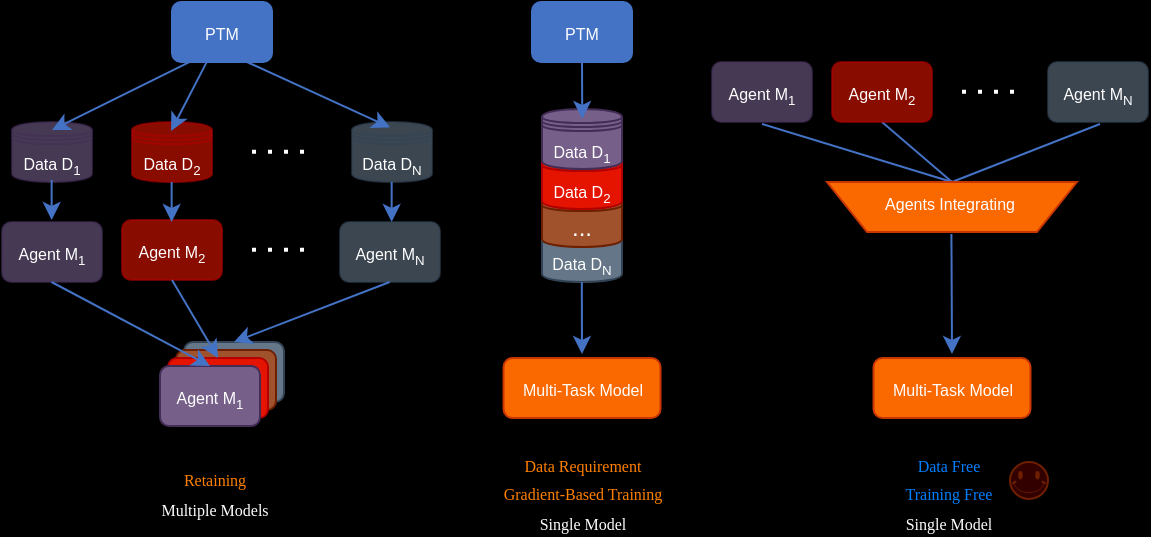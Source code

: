 <mxfile version="24.7.17">
  <diagram name="第 1 页" id="HCUVQpsvBnsszOfaJM8N">
    <mxGraphModel dx="946" dy="563" grid="0" gridSize="10" guides="1" tooltips="1" connect="1" arrows="1" fold="1" page="1" pageScale="1" pageWidth="827" pageHeight="1169" background="#000000" math="0" shadow="0">
      <root>
        <mxCell id="0" />
        <mxCell id="1" parent="0" />
        <mxCell id="VpYt9LzkhfkG9tVjbVdd-90" value="" style="rounded=1;whiteSpace=wrap;html=1;fillColor=#647687;strokeColor=#314354;fontColor=#ffffff;" vertex="1" parent="1">
          <mxGeometry x="286" y="630" width="50" height="30" as="geometry" />
        </mxCell>
        <mxCell id="VpYt9LzkhfkG9tVjbVdd-91" value="" style="rounded=1;whiteSpace=wrap;html=1;fillColor=#a0522d;strokeColor=#6D1F00;fontColor=#ffffff;" vertex="1" parent="1">
          <mxGeometry x="282" y="634" width="50" height="30" as="geometry" />
        </mxCell>
        <mxCell id="VpYt9LzkhfkG9tVjbVdd-50" value="&lt;font style=&quot;font-size: 8px;&quot;&gt;Data D&lt;sub&gt;N&lt;/sub&gt;&lt;/font&gt;" style="shape=datastore;whiteSpace=wrap;html=1;align=center;fillColor=#647687;strokeColor=#314354;fontColor=#ffffff;" vertex="1" parent="1">
          <mxGeometry x="465" y="571" width="40" height="29" as="geometry" />
        </mxCell>
        <mxCell id="VpYt9LzkhfkG9tVjbVdd-1" value="&lt;font color=&quot;#ffffff&quot; style=&quot;font-size: 8px;&quot;&gt;PTM&lt;/font&gt;" style="rounded=1;whiteSpace=wrap;html=1;fillColor=#4472C4;strokeColor=#4472C4;fontColor=#ffffff;" vertex="1" parent="1">
          <mxGeometry x="280" y="460" width="50" height="30" as="geometry" />
        </mxCell>
        <mxCell id="VpYt9LzkhfkG9tVjbVdd-3" value="&lt;font style=&quot;font-size: 8px;&quot;&gt;Data D&lt;sub&gt;1&lt;/sub&gt;&lt;/font&gt;" style="shape=datastore;whiteSpace=wrap;html=1;align=center;fillColor=#76608a;strokeColor=#432D57;opacity=60;fontColor=#ffffff;" vertex="1" parent="1">
          <mxGeometry x="200" y="520" width="40" height="30" as="geometry" />
        </mxCell>
        <mxCell id="VpYt9LzkhfkG9tVjbVdd-7" value="" style="endArrow=none;dashed=1;html=1;dashPattern=1 3;strokeWidth=2;rounded=0;strokeColor=#FFFFFF;" edge="1" parent="1">
          <mxGeometry width="50" height="50" relative="1" as="geometry">
            <mxPoint x="320" y="534.83" as="sourcePoint" />
            <mxPoint x="350" y="534.83" as="targetPoint" />
          </mxGeometry>
        </mxCell>
        <mxCell id="VpYt9LzkhfkG9tVjbVdd-9" value="" style="endArrow=classic;html=1;rounded=0;exitX=0.173;exitY=1.003;exitDx=0;exitDy=0;exitPerimeter=0;strokeColor=#4472C4;" edge="1" parent="1" source="VpYt9LzkhfkG9tVjbVdd-1">
          <mxGeometry width="50" height="50" relative="1" as="geometry">
            <mxPoint x="260" y="490" as="sourcePoint" />
            <mxPoint x="220" y="524" as="targetPoint" />
          </mxGeometry>
        </mxCell>
        <mxCell id="VpYt9LzkhfkG9tVjbVdd-11" value="&lt;font style=&quot;font-size: 8px;&quot;&gt;Data D&lt;sub&gt;2&lt;/sub&gt;&lt;/font&gt;" style="shape=datastore;whiteSpace=wrap;html=1;align=center;fillColor=#e51400;strokeColor=#B20000;opacity=60;fontColor=#ffffff;" vertex="1" parent="1">
          <mxGeometry x="260" y="520" width="40" height="30" as="geometry" />
        </mxCell>
        <mxCell id="VpYt9LzkhfkG9tVjbVdd-12" value="&lt;font style=&quot;font-size: 8px;&quot;&gt;Data D&lt;sub&gt;N&lt;/sub&gt;&lt;/font&gt;" style="shape=datastore;whiteSpace=wrap;html=1;align=center;fillColor=#647687;strokeColor=#314354;opacity=60;fontColor=#ffffff;" vertex="1" parent="1">
          <mxGeometry x="370" y="520" width="40" height="30" as="geometry" />
        </mxCell>
        <mxCell id="VpYt9LzkhfkG9tVjbVdd-14" value="" style="endArrow=classic;html=1;rounded=0;exitX=0.75;exitY=1;exitDx=0;exitDy=0;entryX=0.476;entryY=0.089;entryDx=0;entryDy=0;entryPerimeter=0;strokeColor=#4472C4;" edge="1" parent="1" source="VpYt9LzkhfkG9tVjbVdd-1" target="VpYt9LzkhfkG9tVjbVdd-12">
          <mxGeometry width="50" height="50" relative="1" as="geometry">
            <mxPoint x="320" y="490" as="sourcePoint" />
            <mxPoint x="390" y="520" as="targetPoint" />
          </mxGeometry>
        </mxCell>
        <mxCell id="VpYt9LzkhfkG9tVjbVdd-19" value="&lt;font style=&quot;font-size: 8px;&quot;&gt;Agent M&lt;sub&gt;1&lt;/sub&gt;&lt;/font&gt;" style="rounded=1;whiteSpace=wrap;html=1;fillColor=#76608a;strokeColor=#432D57;opacity=60;fontColor=#ffffff;" vertex="1" parent="1">
          <mxGeometry x="195" y="570" width="50" height="30" as="geometry" />
        </mxCell>
        <mxCell id="VpYt9LzkhfkG9tVjbVdd-20" value="&lt;font style=&quot;font-size: 8px;&quot;&gt;Agent M&lt;sub&gt;2&lt;/sub&gt;&lt;/font&gt;" style="rounded=1;whiteSpace=wrap;html=1;fillColor=#e51400;strokeColor=#B20000;opacity=60;fontColor=#ffffff;" vertex="1" parent="1">
          <mxGeometry x="255" y="569" width="50" height="30" as="geometry" />
        </mxCell>
        <mxCell id="VpYt9LzkhfkG9tVjbVdd-22" value="" style="endArrow=classic;html=1;rounded=0;strokeColor=#4472C4;" edge="1" parent="1">
          <mxGeometry width="50" height="50" relative="1" as="geometry">
            <mxPoint x="219.83" y="549" as="sourcePoint" />
            <mxPoint x="219.83" y="569" as="targetPoint" />
          </mxGeometry>
        </mxCell>
        <mxCell id="VpYt9LzkhfkG9tVjbVdd-23" value="" style="endArrow=classic;html=1;rounded=0;strokeColor=#4472C4;" edge="1" parent="1">
          <mxGeometry width="50" height="50" relative="1" as="geometry">
            <mxPoint x="279.83" y="550" as="sourcePoint" />
            <mxPoint x="279.83" y="570" as="targetPoint" />
          </mxGeometry>
        </mxCell>
        <mxCell id="VpYt9LzkhfkG9tVjbVdd-24" value="" style="endArrow=classic;html=1;rounded=0;strokeColor=#4472C4;" edge="1" parent="1">
          <mxGeometry width="50" height="50" relative="1" as="geometry">
            <mxPoint x="389.83" y="550" as="sourcePoint" />
            <mxPoint x="389.83" y="570" as="targetPoint" />
          </mxGeometry>
        </mxCell>
        <mxCell id="VpYt9LzkhfkG9tVjbVdd-25" value="" style="endArrow=none;dashed=1;html=1;dashPattern=1 3;strokeWidth=2;rounded=0;strokeColor=#FFFFFF;" edge="1" parent="1">
          <mxGeometry width="50" height="50" relative="1" as="geometry">
            <mxPoint x="320" y="583.83" as="sourcePoint" />
            <mxPoint x="350" y="583.83" as="targetPoint" />
          </mxGeometry>
        </mxCell>
        <mxCell id="VpYt9LzkhfkG9tVjbVdd-26" value="&lt;font style=&quot;font-size: 8px;&quot;&gt;Agent M&lt;sub&gt;N&lt;/sub&gt;&lt;/font&gt;" style="rounded=1;whiteSpace=wrap;html=1;fillColor=#647687;strokeColor=#314354;opacity=60;fontColor=#ffffff;" vertex="1" parent="1">
          <mxGeometry x="364" y="570" width="50" height="30" as="geometry" />
        </mxCell>
        <mxCell id="VpYt9LzkhfkG9tVjbVdd-10" value="" style="endArrow=classic;html=1;rounded=0;exitX=0.344;exitY=1.011;exitDx=0;exitDy=0;exitPerimeter=0;entryX=0.488;entryY=0.15;entryDx=0;entryDy=0;entryPerimeter=0;strokeColor=#4472C4;" edge="1" parent="1" source="VpYt9LzkhfkG9tVjbVdd-1" target="VpYt9LzkhfkG9tVjbVdd-11">
          <mxGeometry width="50" height="50" relative="1" as="geometry">
            <mxPoint x="310" y="490" as="sourcePoint" />
            <mxPoint x="280" y="520" as="targetPoint" />
          </mxGeometry>
        </mxCell>
        <mxCell id="VpYt9LzkhfkG9tVjbVdd-55" value="" style="edgeStyle=orthogonalEdgeStyle;rounded=0;orthogonalLoop=1;jettySize=auto;html=1;" edge="1" parent="1" target="VpYt9LzkhfkG9tVjbVdd-49">
          <mxGeometry relative="1" as="geometry">
            <mxPoint x="485" y="490" as="sourcePoint" />
          </mxGeometry>
        </mxCell>
        <mxCell id="VpYt9LzkhfkG9tVjbVdd-51" value="..." style="shape=datastore;whiteSpace=wrap;html=1;align=center;fillColor=#a0522d;strokeColor=#6D1F00;fontColor=#ffffff;" vertex="1" parent="1">
          <mxGeometry x="465" y="553.5" width="40" height="29" as="geometry" />
        </mxCell>
        <mxCell id="VpYt9LzkhfkG9tVjbVdd-49" value="&lt;font style=&quot;font-size: 8px;&quot;&gt;Data D&lt;sub&gt;2&lt;/sub&gt;&lt;/font&gt;" style="shape=datastore;whiteSpace=wrap;html=1;align=center;fillColor=#e51400;strokeColor=#B20000;fontColor=#ffffff;" vertex="1" parent="1">
          <mxGeometry x="465" y="533.5" width="40" height="30" as="geometry" />
        </mxCell>
        <mxCell id="VpYt9LzkhfkG9tVjbVdd-48" value="&lt;font style=&quot;font-size: 8px;&quot;&gt;Data D&lt;sub&gt;1&lt;/sub&gt;&lt;/font&gt;" style="shape=datastore;whiteSpace=wrap;html=1;align=center;fillColor=#76608a;strokeColor=#432D57;fontColor=#ffffff;" vertex="1" parent="1">
          <mxGeometry x="465" y="513.5" width="40" height="30" as="geometry" />
        </mxCell>
        <mxCell id="VpYt9LzkhfkG9tVjbVdd-52" value="" style="endArrow=classic;html=1;rounded=0;exitX=0.5;exitY=1;exitDx=0;exitDy=0;entryX=0.503;entryY=0.165;entryDx=0;entryDy=0;entryPerimeter=0;strokeColor=#4472C4;" edge="1" parent="1" target="VpYt9LzkhfkG9tVjbVdd-48">
          <mxGeometry width="50" height="50" relative="1" as="geometry">
            <mxPoint x="485" y="490" as="sourcePoint" />
            <mxPoint x="485" y="510" as="targetPoint" />
          </mxGeometry>
        </mxCell>
        <mxCell id="VpYt9LzkhfkG9tVjbVdd-71" value="" style="endArrow=none;dashed=1;html=1;dashPattern=1 3;strokeWidth=2;rounded=0;strokeColor=#FFFFFF;" edge="1" parent="1">
          <mxGeometry width="50" height="50" relative="1" as="geometry">
            <mxPoint x="675" y="504.83" as="sourcePoint" />
            <mxPoint x="705" y="504.83" as="targetPoint" />
          </mxGeometry>
        </mxCell>
        <mxCell id="VpYt9LzkhfkG9tVjbVdd-77" value="" style="endArrow=none;html=1;rounded=0;entryX=0.5;entryY=1;entryDx=0;entryDy=0;strokeColor=#4472C4;" edge="1" parent="1">
          <mxGeometry width="50" height="50" relative="1" as="geometry">
            <mxPoint x="670" y="550" as="sourcePoint" />
            <mxPoint x="575" y="521" as="targetPoint" />
          </mxGeometry>
        </mxCell>
        <mxCell id="VpYt9LzkhfkG9tVjbVdd-78" value="" style="endArrow=none;html=1;rounded=0;entryX=0.5;entryY=1;entryDx=0;entryDy=0;strokeColor=#4472C4;" edge="1" parent="1">
          <mxGeometry width="50" height="50" relative="1" as="geometry">
            <mxPoint x="670" y="550" as="sourcePoint" />
            <mxPoint x="635" y="520" as="targetPoint" />
          </mxGeometry>
        </mxCell>
        <mxCell id="VpYt9LzkhfkG9tVjbVdd-79" value="" style="endArrow=none;html=1;rounded=0;entryX=0.5;entryY=1;entryDx=0;entryDy=0;strokeColor=#4472C4;" edge="1" parent="1">
          <mxGeometry width="50" height="50" relative="1" as="geometry">
            <mxPoint x="670" y="550" as="sourcePoint" />
            <mxPoint x="744.0" y="521" as="targetPoint" />
          </mxGeometry>
        </mxCell>
        <mxCell id="VpYt9LzkhfkG9tVjbVdd-82" value="" style="shape=trapezoid;perimeter=trapezoidPerimeter;whiteSpace=wrap;html=1;fixedSize=1;fillColor=#fa6800;strokeColor=#C73500;rotation=-180;fontColor=#000000;" vertex="1" parent="1">
          <mxGeometry x="607.5" y="550" width="125" height="25" as="geometry" />
        </mxCell>
        <mxCell id="VpYt9LzkhfkG9tVjbVdd-89" value="" style="rounded=1;whiteSpace=wrap;html=1;fillColor=#e51400;strokeColor=#B20000;fontColor=#ffffff;" vertex="1" parent="1">
          <mxGeometry x="278" y="638" width="50" height="30" as="geometry" />
        </mxCell>
        <mxCell id="VpYt9LzkhfkG9tVjbVdd-86" value="&lt;font style=&quot;font-size: 8px;&quot;&gt;Agent M&lt;sub&gt;1&lt;/sub&gt;&lt;/font&gt;" style="rounded=1;whiteSpace=wrap;html=1;fillColor=#76608a;strokeColor=#432D57;fontColor=#ffffff;" vertex="1" parent="1">
          <mxGeometry x="274" y="642" width="50" height="30" as="geometry" />
        </mxCell>
        <mxCell id="VpYt9LzkhfkG9tVjbVdd-98" value="" style="endArrow=classic;html=1;rounded=0;entryX=0.5;entryY=0;entryDx=0;entryDy=0;strokeColor=#4472C4;" edge="1" parent="1" target="VpYt9LzkhfkG9tVjbVdd-86">
          <mxGeometry width="50" height="50" relative="1" as="geometry">
            <mxPoint x="219.76" y="600" as="sourcePoint" />
            <mxPoint x="280" y="630" as="targetPoint" />
          </mxGeometry>
        </mxCell>
        <mxCell id="VpYt9LzkhfkG9tVjbVdd-99" value="" style="endArrow=classic;html=1;rounded=0;entryX=0.5;entryY=0;entryDx=0;entryDy=0;strokeColor=#4472C4;" edge="1" parent="1" target="VpYt9LzkhfkG9tVjbVdd-89">
          <mxGeometry width="50" height="50" relative="1" as="geometry">
            <mxPoint x="280" y="599" as="sourcePoint" />
            <mxPoint x="300" y="620" as="targetPoint" />
          </mxGeometry>
        </mxCell>
        <mxCell id="VpYt9LzkhfkG9tVjbVdd-101" value="" style="endArrow=classic;html=1;rounded=0;entryX=0.5;entryY=0;entryDx=0;entryDy=0;strokeColor=#4472C4;" edge="1" parent="1" target="VpYt9LzkhfkG9tVjbVdd-90">
          <mxGeometry width="50" height="50" relative="1" as="geometry">
            <mxPoint x="388.86" y="600" as="sourcePoint" />
            <mxPoint x="388.86" y="620" as="targetPoint" />
          </mxGeometry>
        </mxCell>
        <mxCell id="VpYt9LzkhfkG9tVjbVdd-103" value="" style="endArrow=classic;html=1;rounded=0;exitX=0.5;exitY=1;exitDx=0;exitDy=0;entryX=0.5;entryY=0;entryDx=0;entryDy=0;strokeColor=#4472C4;" edge="1" parent="1">
          <mxGeometry width="50" height="50" relative="1" as="geometry">
            <mxPoint x="484.9" y="600" as="sourcePoint" />
            <mxPoint x="485" y="636" as="targetPoint" />
          </mxGeometry>
        </mxCell>
        <mxCell id="VpYt9LzkhfkG9tVjbVdd-106" value="" style="endArrow=classic;html=1;rounded=0;exitX=0.5;exitY=1;exitDx=0;exitDy=0;strokeColor=#4472C4;" edge="1" parent="1">
          <mxGeometry width="50" height="50" relative="1" as="geometry">
            <mxPoint x="669.71" y="576" as="sourcePoint" />
            <mxPoint x="670" y="636" as="targetPoint" />
          </mxGeometry>
        </mxCell>
        <mxCell id="VpYt9LzkhfkG9tVjbVdd-110" value="&lt;font face=&quot;Comic Sans MS&quot; style=&quot;font-size: 8px;&quot;&gt;&amp;nbsp;&lt;font color=&quot;#ff8000&quot;&gt;Retaining&amp;nbsp;&lt;/font&gt;&lt;/font&gt;&lt;div&gt;&lt;font color=&quot;#ffffff&quot; face=&quot;Comic Sans MS&quot; style=&quot;font-size: 8px;&quot;&gt;Multiple Models&lt;/font&gt;&lt;/div&gt;" style="text;html=1;align=center;verticalAlign=middle;whiteSpace=wrap;rounded=0;" vertex="1" parent="1">
          <mxGeometry x="233" y="690" width="137" height="30" as="geometry" />
        </mxCell>
        <mxCell id="VpYt9LzkhfkG9tVjbVdd-112" value="&lt;div&gt;&lt;font color=&quot;#ff8000&quot; face=&quot;Comic Sans MS&quot; style=&quot;font-size: 8px;&quot;&gt;Data Requirement&lt;/font&gt;&lt;/div&gt;&lt;div&gt;&lt;font color=&quot;#ff8000&quot; face=&quot;Comic Sans MS&quot; style=&quot;font-size: 8px;&quot;&gt;Gradient-Based Training&lt;/font&gt;&lt;/div&gt;&lt;div&gt;&lt;font color=&quot;#ffffff&quot; face=&quot;Comic Sans MS&quot; style=&quot;font-size: 8px;&quot;&gt;Single Model&lt;/font&gt;&lt;/div&gt;" style="text;html=1;align=center;verticalAlign=middle;whiteSpace=wrap;rounded=0;" vertex="1" parent="1">
          <mxGeometry x="416.5" y="690" width="137" height="30" as="geometry" />
        </mxCell>
        <mxCell id="VpYt9LzkhfkG9tVjbVdd-114" value="&lt;div&gt;&lt;font face=&quot;Comic Sans MS&quot;&gt;&lt;font color=&quot;#007fff&quot; style=&quot;font-size: 8px;&quot;&gt;Data Free&lt;/font&gt;&lt;/font&gt;&lt;/div&gt;&lt;div&gt;&lt;font color=&quot;#007fff&quot; face=&quot;Comic Sans MS&quot;&gt;&lt;span style=&quot;font-size: 8px; background-color: initial;&quot;&gt;Training Free&lt;/span&gt;&lt;/font&gt;&lt;/div&gt;&lt;div&gt;&lt;font color=&quot;#ffffff&quot; face=&quot;Comic Sans MS&quot;&gt;&lt;span style=&quot;font-size: 8px; background-color: initial;&quot;&gt;Single Model&lt;/span&gt;&lt;/font&gt;&lt;/div&gt;" style="text;html=1;align=center;verticalAlign=middle;whiteSpace=wrap;rounded=0;" vertex="1" parent="1">
          <mxGeometry x="600" y="690" width="137" height="30" as="geometry" />
        </mxCell>
        <mxCell id="VpYt9LzkhfkG9tVjbVdd-125" value="&lt;font color=&quot;#ffffff&quot; style=&quot;font-size: 8px;&quot;&gt;Agents Integrating&lt;/font&gt;" style="text;html=1;align=center;verticalAlign=middle;whiteSpace=wrap;rounded=0;" vertex="1" parent="1">
          <mxGeometry x="628.5" y="545" width="80" height="30" as="geometry" />
        </mxCell>
        <mxCell id="VpYt9LzkhfkG9tVjbVdd-126" value="&lt;font color=&quot;#ffffff&quot; style=&quot;font-size: 8px;&quot;&gt;PTM&lt;/font&gt;" style="rounded=1;whiteSpace=wrap;html=1;fillColor=#4472C4;strokeColor=#4472C4;fontColor=#ffffff;" vertex="1" parent="1">
          <mxGeometry x="460" y="460" width="50" height="30" as="geometry" />
        </mxCell>
        <mxCell id="VpYt9LzkhfkG9tVjbVdd-127" value="&lt;span style=&quot;font-size: 8px;&quot;&gt;&lt;font color=&quot;#ffffff&quot;&gt;Multi-Task Model&lt;/font&gt;&lt;/span&gt;" style="rounded=1;whiteSpace=wrap;html=1;fillColor=#fa6800;strokeColor=#C73500;fontColor=#000000;" vertex="1" parent="1">
          <mxGeometry x="445.75" y="638" width="78.5" height="30" as="geometry" />
        </mxCell>
        <mxCell id="VpYt9LzkhfkG9tVjbVdd-128" value="&lt;font style=&quot;font-size: 8px;&quot;&gt;Agent M&lt;sub&gt;1&lt;/sub&gt;&lt;/font&gt;" style="rounded=1;whiteSpace=wrap;html=1;fillColor=#76608a;strokeColor=#432D57;opacity=60;fontColor=#ffffff;" vertex="1" parent="1">
          <mxGeometry x="550" y="490" width="50" height="30" as="geometry" />
        </mxCell>
        <mxCell id="VpYt9LzkhfkG9tVjbVdd-129" value="&lt;font style=&quot;font-size: 8px;&quot;&gt;Agent M&lt;sub&gt;2&lt;/sub&gt;&lt;/font&gt;" style="rounded=1;whiteSpace=wrap;html=1;fillColor=#e51400;strokeColor=#B20000;opacity=60;fontColor=#ffffff;" vertex="1" parent="1">
          <mxGeometry x="610" y="490" width="50" height="30" as="geometry" />
        </mxCell>
        <mxCell id="VpYt9LzkhfkG9tVjbVdd-130" value="&lt;font style=&quot;font-size: 8px;&quot;&gt;Agent M&lt;sub&gt;N&lt;/sub&gt;&lt;/font&gt;" style="rounded=1;whiteSpace=wrap;html=1;fillColor=#647687;strokeColor=#314354;opacity=60;fontColor=#ffffff;" vertex="1" parent="1">
          <mxGeometry x="718" y="490" width="50" height="30" as="geometry" />
        </mxCell>
        <mxCell id="VpYt9LzkhfkG9tVjbVdd-131" value="&lt;span style=&quot;font-size: 8px;&quot;&gt;&lt;font color=&quot;#ffffff&quot;&gt;Multi-Task Model&lt;/font&gt;&lt;/span&gt;" style="rounded=1;whiteSpace=wrap;html=1;fillColor=#fa6800;strokeColor=#C73500;fontColor=#000000;" vertex="1" parent="1">
          <mxGeometry x="630.75" y="638" width="78.5" height="30" as="geometry" />
        </mxCell>
        <mxCell id="VpYt9LzkhfkG9tVjbVdd-132" value="" style="verticalLabelPosition=bottom;verticalAlign=top;html=1;shape=mxgraph.basic.smiley;fillColor=#330000;fontColor=#ffffff;strokeColor=#6D1F00;" vertex="1" parent="1">
          <mxGeometry x="699" y="690" width="19" height="18.5" as="geometry" />
        </mxCell>
      </root>
    </mxGraphModel>
  </diagram>
</mxfile>
